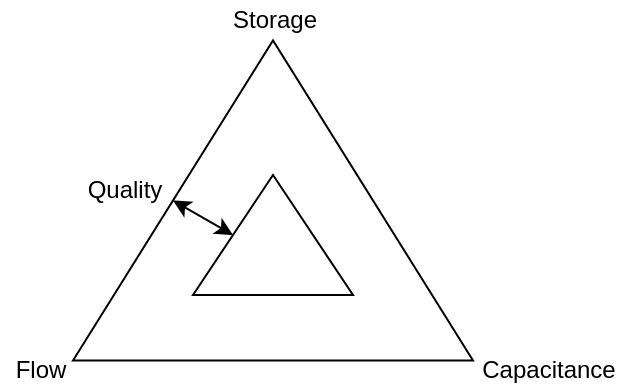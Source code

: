 <mxfile version="13.8.5" type="device"><diagram id="64uv-fIqDfH4PngAtKmm" name="Page-1"><mxGraphModel dx="981" dy="519" grid="1" gridSize="10" guides="1" tooltips="1" connect="1" arrows="1" fold="1" page="1" pageScale="1" pageWidth="850" pageHeight="1100" math="0" shadow="0"><root><mxCell id="0"/><mxCell id="1" parent="0"/><mxCell id="Q55Ww3JltdzUosKDiT2b-1" value="" style="triangle;whiteSpace=wrap;html=1;rotation=-90;" vertex="1" parent="1"><mxGeometry x="66.5" y="10.25" width="160" height="200" as="geometry"/></mxCell><mxCell id="Q55Ww3JltdzUosKDiT2b-2" value="Storage" style="text;html=1;align=center;verticalAlign=middle;resizable=0;points=[];autosize=1;" vertex="1" parent="1"><mxGeometry x="116.5" y="10.25" width="60" height="20" as="geometry"/></mxCell><mxCell id="Q55Ww3JltdzUosKDiT2b-3" value="Flow" style="text;html=1;align=center;verticalAlign=middle;resizable=0;points=[];autosize=1;" vertex="1" parent="1"><mxGeometry x="10" y="184.75" width="40" height="20" as="geometry"/></mxCell><mxCell id="Q55Ww3JltdzUosKDiT2b-4" value="Capacitance" style="text;html=1;align=center;verticalAlign=middle;resizable=0;points=[];autosize=1;" vertex="1" parent="1"><mxGeometry x="244" y="184.75" width="80" height="20" as="geometry"/></mxCell><mxCell id="Q55Ww3JltdzUosKDiT2b-8" value="" style="triangle;whiteSpace=wrap;html=1;rotation=-90;" vertex="1" parent="1"><mxGeometry x="116.5" y="87.5" width="60" height="80" as="geometry"/></mxCell><mxCell id="Q55Ww3JltdzUosKDiT2b-15" value="" style="endArrow=classic;startArrow=classic;html=1;exitX=0.5;exitY=0;exitDx=0;exitDy=0;entryX=0.5;entryY=0;entryDx=0;entryDy=0;" edge="1" parent="1" source="Q55Ww3JltdzUosKDiT2b-1" target="Q55Ww3JltdzUosKDiT2b-8"><mxGeometry width="50" height="50" relative="1" as="geometry"><mxPoint x="160" y="147.5" as="sourcePoint"/><mxPoint x="210" y="97.5" as="targetPoint"/></mxGeometry></mxCell><mxCell id="Q55Ww3JltdzUosKDiT2b-16" value="Quality" style="text;html=1;align=center;verticalAlign=middle;resizable=0;points=[];autosize=1;" vertex="1" parent="1"><mxGeometry x="47" y="94.5" width="50" height="20" as="geometry"/></mxCell></root></mxGraphModel></diagram></mxfile>